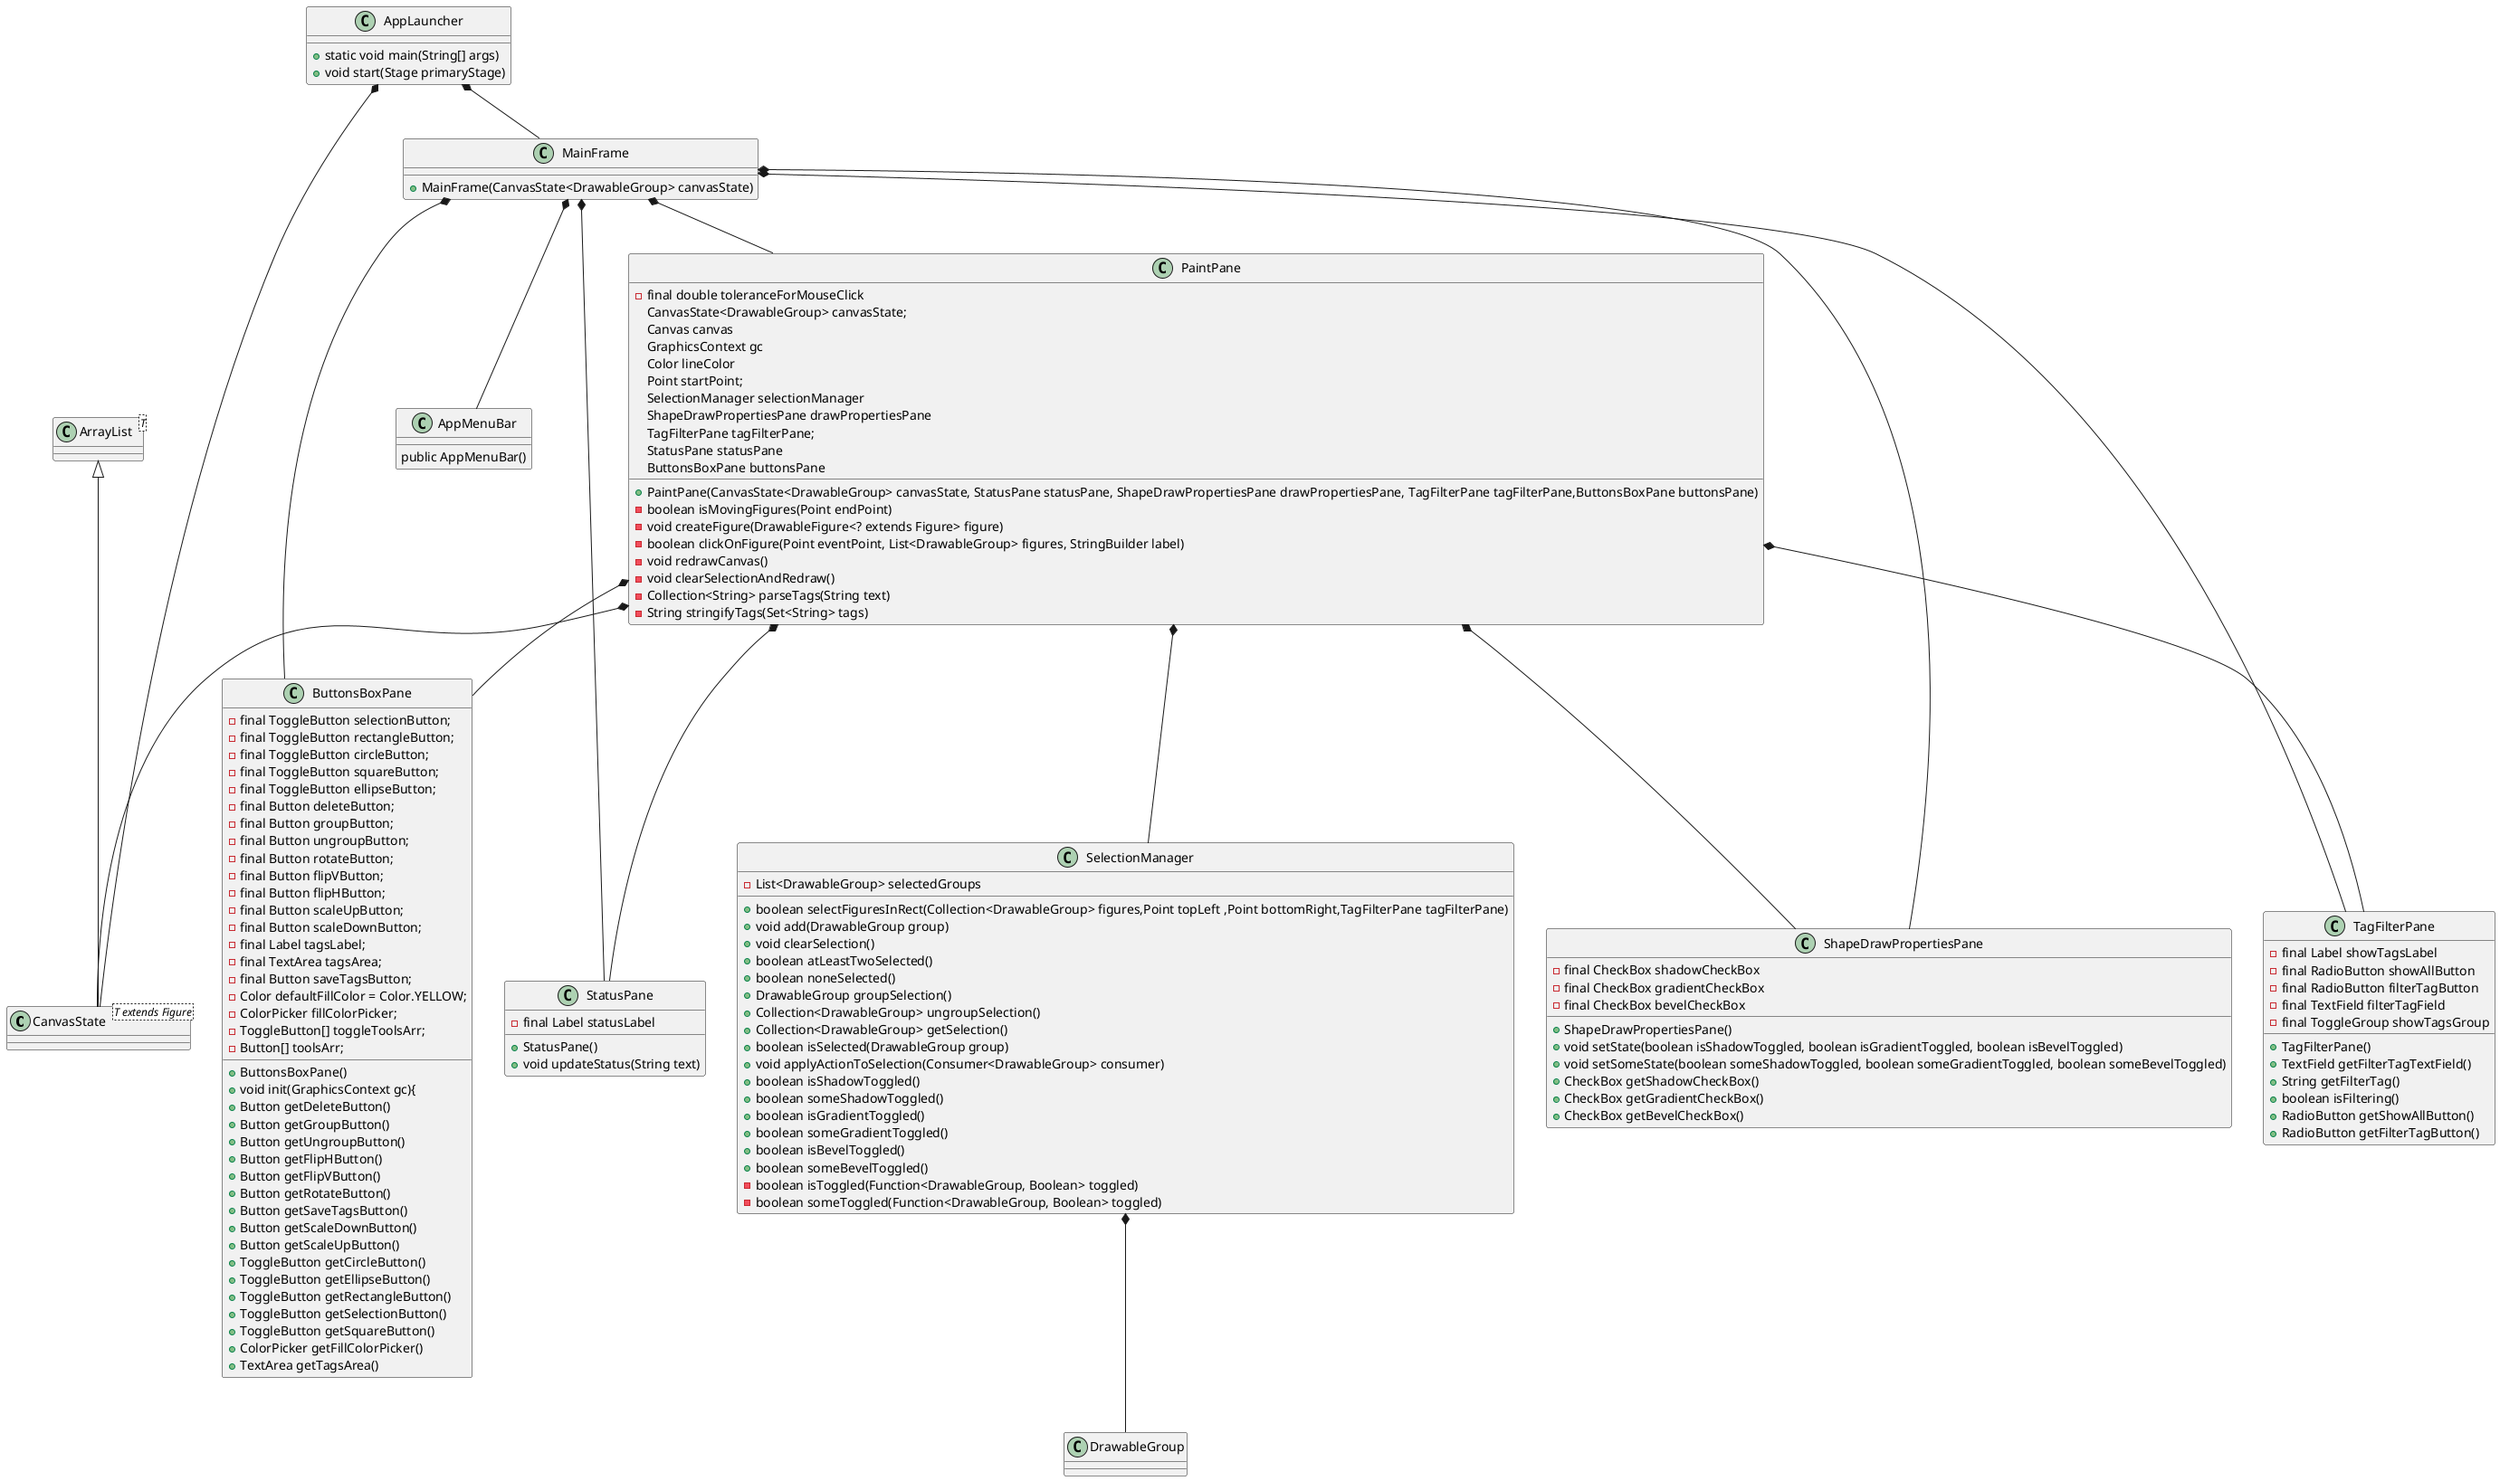 @startuml

class CanvasState<T extends Figure>{}
class ArrayList<T>{}

ArrayList <|-- CanvasState

class AppLauncher{

+static void main(String[] args)
+void start(Stage primaryStage)
}

AppLauncher *--CanvasState
AppLauncher *--MainFrame

class MainFrame {

+MainFrame(CanvasState<DrawableGroup> canvasState)
}

MainFrame *-- AppMenuBar
MainFrame *-- StatusPane
MainFrame *-- ShapeDrawPropertiesPane
MainFrame *-- TagFilterPane
MainFrame *-- ButtonsBoxPane
MainFrame *-- PaintPane

class AppMenuBar {
    public AppMenuBar()
}



class TagFilterPane{
    
    -final Label showTagsLabel
    -final RadioButton showAllButton
    -final RadioButton filterTagButton
    -final TextField filterTagField
    -final ToggleGroup showTagsGroup

    +TagFilterPane()
    +TextField getFilterTagTextField()
    +String getFilterTag()
    +boolean isFiltering()
    +RadioButton getShowAllButton()
    +RadioButton getFilterTagButton()
}

 class StatusPane {
	-final Label statusLabel
	+StatusPane()
	+void updateStatus(String text)
}


class ShapeDrawPropertiesPane {
    -final CheckBox shadowCheckBox
    -final CheckBox gradientCheckBox
    -final CheckBox bevelCheckBox

    +ShapeDrawPropertiesPane()
    +void setState(boolean isShadowToggled, boolean isGradientToggled, boolean isBevelToggled) 
    +void setSomeState(boolean someShadowToggled, boolean someGradientToggled, boolean someBevelToggled)
    +CheckBox getShadowCheckBox() 
    +CheckBox getGradientCheckBox()
    +CheckBox getBevelCheckBox()
}

class ButtonsBoxPane {

   -final ToggleButton selectionButton;
    -final ToggleButton rectangleButton;
    -final ToggleButton circleButton;
    -final ToggleButton squareButton;
    -final ToggleButton ellipseButton;
    -final Button deleteButton;
    -final Button groupButton;
    -final Button ungroupButton;
    -final Button rotateButton;
     -final Button flipVButton;
    -final Button flipHButton;
    -final Button scaleUpButton;
    -final Button scaleDownButton;
    -final Label tagsLabel;
    -final TextArea tagsArea;
    -final Button saveTagsButton;
    -Color defaultFillColor = Color.YELLOW;
    -ColorPicker fillColorPicker;
    -ToggleButton[] toggleToolsArr;
    -Button[] toolsArr;
    +ButtonsBoxPane()
    +void init(GraphicsContext gc){
    +Button getDeleteButton() 
    +Button getGroupButton() 
    +Button getUngroupButton() 
    +Button getFlipHButton() 
    +Button getFlipVButton() 
    +Button getRotateButton() 
    +Button getSaveTagsButton() 
    +Button getScaleDownButton() 
    +Button getScaleUpButton() 
    +ToggleButton getCircleButton() 
    +ToggleButton getEllipseButton() 
    +ToggleButton getRectangleButton() 
    +ToggleButton getSelectionButton() 
    +ToggleButton getSquareButton() 
    +ColorPicker getFillColorPicker()
    +TextArea getTagsArea() 
}


class SelectionManager {
  - List<DrawableGroup> selectedGroups
  + boolean selectFiguresInRect(Collection<DrawableGroup> figures,Point topLeft ,Point bottomRight,TagFilterPane tagFilterPane)
  + void add(DrawableGroup group)
  + void clearSelection()
  + boolean atLeastTwoSelected() 
  + boolean noneSelected()
  + DrawableGroup groupSelection()
  + Collection<DrawableGroup> ungroupSelection() 
  + Collection<DrawableGroup> getSelection()
  + boolean isSelected(DrawableGroup group)
  + void applyActionToSelection(Consumer<DrawableGroup> consumer)
  + boolean isShadowToggled()
  + boolean someShadowToggled()
  + boolean isGradientToggled()
  + boolean someGradientToggled()
  + boolean isBevelToggled()
  + boolean someBevelToggled()
  -boolean isToggled(Function<DrawableGroup, Boolean> toggled)
  -boolean someToggled(Function<DrawableGroup, Boolean> toggled)
  
}

SelectionManager *-- DrawableGroup
PaintPane *-- CanvasState
PaintPane *-- StatusPane
PaintPane *-- ShapeDrawPropertiesPane
PaintPane *-- ButtonsBoxPane
PaintPane *-- TagFilterPane
PaintPane *-- SelectionManager 

class PaintPane {
    -final double toleranceForMouseClick
    CanvasState<DrawableGroup> canvasState;
    Canvas canvas 
    GraphicsContext gc 
    Color lineColor 
    Point startPoint;
    SelectionManager selectionManager 
    ShapeDrawPropertiesPane drawPropertiesPane
    TagFilterPane tagFilterPane;
    StatusPane statusPane
    ButtonsBoxPane buttonsPane
 
   +PaintPane(CanvasState<DrawableGroup> canvasState, StatusPane statusPane, ShapeDrawPropertiesPane drawPropertiesPane, TagFilterPane tagFilterPane,ButtonsBoxPane buttonsPane)
   -boolean isMovingFigures(Point endPoint)
   -void createFigure(DrawableFigure<? extends Figure> figure)
   -boolean clickOnFigure(Point eventPoint, List<DrawableGroup> figures, StringBuilder label)
   -void redrawCanvas()
   -void clearSelectionAndRedraw()
   -Collection<String> parseTags(String text)
   -String stringifyTags(Set<String> tags)
}

@enduml
